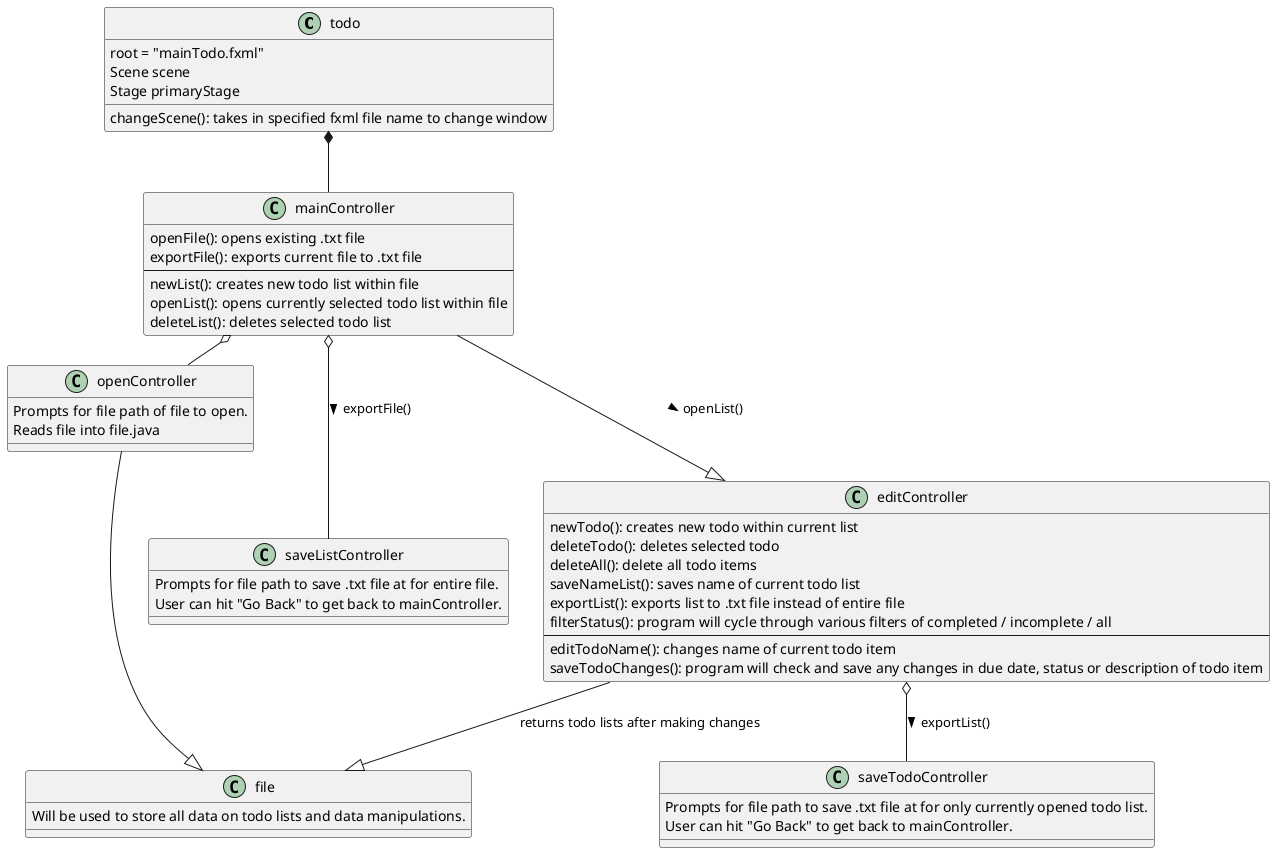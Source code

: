 @startuml
'https://plantuml.com/class-diagram

class todo {
root = "mainTodo.fxml"
Scene scene
Stage primaryStage
changeScene(): takes in specified fxml file name to change window
}

todo *-- mainController

class mainController {
openFile(): opens existing .txt file
exportFile(): exports current file to .txt file
--
newList(): creates new todo list within file
openList(): opens currently selected todo list within file
deleteList(): deletes selected todo list
}

mainController o- openController: openFile() >
mainController o-- saveListController: exportFile() >

mainController --|> editController: openList() >
editController --|> file: returns todo lists after making changes

openController --|> file

class editController {
newTodo(): creates new todo within current list
deleteTodo(): deletes selected todo
deleteAll(): delete all todo items
saveNameList(): saves name of current todo list
exportList(): exports list to .txt file instead of entire file
filterStatus(): program will cycle through various filters of completed / incomplete / all
--
editTodoName(): changes name of current todo item
saveTodoChanges(): program will check and save any changes in due date, status or description of todo item
}

editController o-- saveTodoController: exportList() >

class openController {
Prompts for file path of file to open.
Reads file into file.java
}

class saveListController {
Prompts for file path to save .txt file at for entire file.
User can hit "Go Back" to get back to mainController.
}

class saveTodoController {
Prompts for file path to save .txt file at for only currently opened todo list.
User can hit "Go Back" to get back to mainController.
}

class file {
Will be used to store all data on todo lists and data manipulations.
}

@enduml